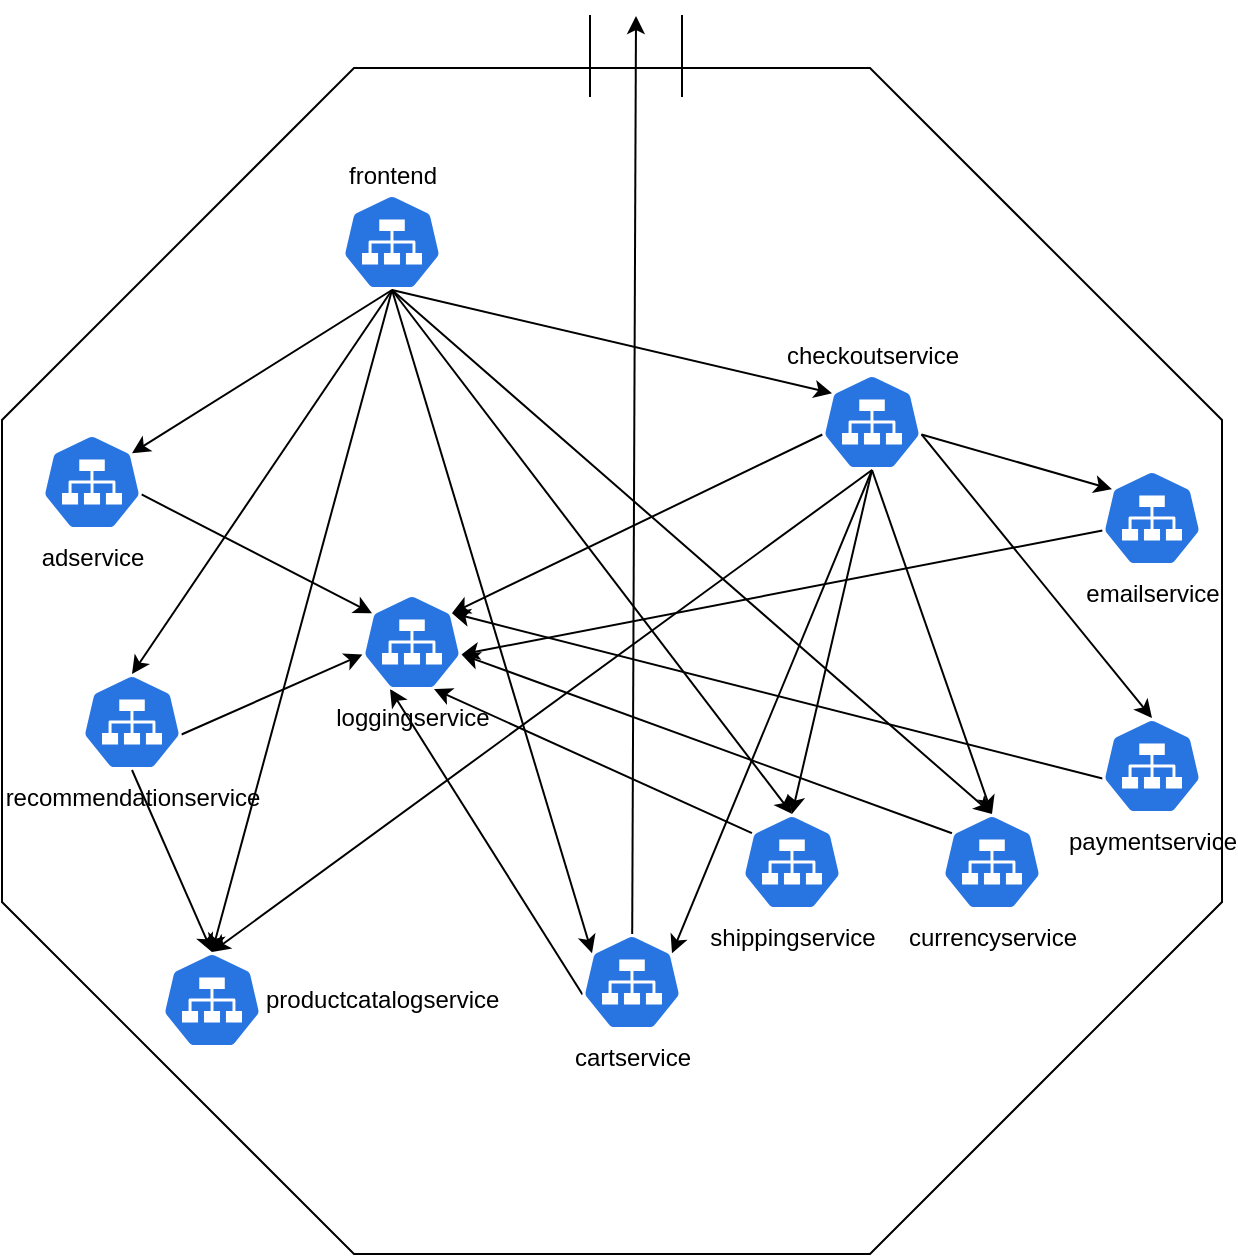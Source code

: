 <mxfile>
    <diagram id="mWL5_fbw6lB4HSHPfVF_" name="Page-1">
        <mxGraphModel dx="1316" dy="1942" grid="1" gridSize="10" guides="1" tooltips="1" connect="1" arrows="1" fold="1" page="1" pageScale="1" pageWidth="827" pageHeight="1169" math="0" shadow="0">
            <root>
                <mxCell id="0"/>
                <mxCell id="1" parent="0"/>
                <mxCell id="2" value="" style="whiteSpace=wrap;html=1;shape=mxgraph.basic.octagon2;align=center;verticalAlign=top;dx=88;labelPosition=center;verticalLabelPosition=bottom;" parent="1" vertex="1">
                    <mxGeometry x="90" y="-23" width="610" height="593" as="geometry"/>
                </mxCell>
                <mxCell id="3" value="frontend" style="sketch=0;html=1;dashed=0;whitespace=wrap;fillColor=#2875E2;strokeColor=#ffffff;points=[[0.005,0.63,0],[0.1,0.2,0],[0.9,0.2,0],[0.5,0,0],[0.995,0.63,0],[0.72,0.99,0],[0.5,1,0],[0.28,0.99,0]];verticalLabelPosition=top;align=center;verticalAlign=bottom;shape=mxgraph.kubernetes.icon;prIcon=svc;labelPosition=center;" parent="1" vertex="1">
                    <mxGeometry x="260" y="40" width="50" height="48" as="geometry"/>
                </mxCell>
                <mxCell id="35" style="edgeStyle=none;html=1;exitX=0.995;exitY=0.63;exitDx=0;exitDy=0;exitPerimeter=0;entryX=0.1;entryY=0.2;entryDx=0;entryDy=0;entryPerimeter=0;" edge="1" parent="1" source="4" target="34">
                    <mxGeometry relative="1" as="geometry"/>
                </mxCell>
                <mxCell id="4" value="adservice" style="sketch=0;html=1;dashed=0;whitespace=wrap;fillColor=#2875E2;strokeColor=#ffffff;points=[[0.005,0.63,0],[0.1,0.2,0],[0.9,0.2,0],[0.5,0,0],[0.995,0.63,0],[0.72,0.99,0],[0.5,1,0],[0.28,0.99,0]];verticalLabelPosition=bottom;align=center;verticalAlign=top;shape=mxgraph.kubernetes.icon;prIcon=svc" parent="1" vertex="1">
                    <mxGeometry x="110" y="160" width="50" height="48" as="geometry"/>
                </mxCell>
                <mxCell id="36" style="edgeStyle=none;html=1;exitX=0.995;exitY=0.63;exitDx=0;exitDy=0;exitPerimeter=0;entryX=0.005;entryY=0.63;entryDx=0;entryDy=0;entryPerimeter=0;" edge="1" parent="1" source="5" target="34">
                    <mxGeometry relative="1" as="geometry"/>
                </mxCell>
                <mxCell id="5" value="recommendationservice" style="sketch=0;html=1;dashed=0;whitespace=wrap;fillColor=#2875E2;strokeColor=#ffffff;points=[[0.005,0.63,0],[0.1,0.2,0],[0.9,0.2,0],[0.5,0,0],[0.995,0.63,0],[0.72,0.99,0],[0.5,1,0],[0.28,0.99,0]];verticalLabelPosition=bottom;align=center;verticalAlign=top;shape=mxgraph.kubernetes.icon;prIcon=svc" parent="1" vertex="1">
                    <mxGeometry x="130" y="280" width="50" height="48" as="geometry"/>
                </mxCell>
                <mxCell id="38" style="edgeStyle=none;html=1;exitX=0.1;exitY=0.2;exitDx=0;exitDy=0;exitPerimeter=0;entryX=0.72;entryY=0.99;entryDx=0;entryDy=0;entryPerimeter=0;" edge="1" parent="1" source="6" target="34">
                    <mxGeometry relative="1" as="geometry"/>
                </mxCell>
                <mxCell id="6" value="shippingservice" style="sketch=0;html=1;dashed=0;whitespace=wrap;fillColor=#2875E2;strokeColor=#ffffff;points=[[0.005,0.63,0],[0.1,0.2,0],[0.9,0.2,0],[0.5,0,0],[0.995,0.63,0],[0.72,0.99,0],[0.5,1,0],[0.28,0.99,0]];verticalLabelPosition=bottom;align=center;verticalAlign=top;shape=mxgraph.kubernetes.icon;prIcon=svc" parent="1" vertex="1">
                    <mxGeometry x="460" y="350" width="50" height="48" as="geometry"/>
                </mxCell>
                <mxCell id="39" style="edgeStyle=none;html=1;exitX=0.1;exitY=0.2;exitDx=0;exitDy=0;exitPerimeter=0;entryX=0.995;entryY=0.63;entryDx=0;entryDy=0;entryPerimeter=0;" edge="1" parent="1" source="7" target="34">
                    <mxGeometry relative="1" as="geometry"/>
                </mxCell>
                <mxCell id="7" value="currencyservice" style="sketch=0;html=1;dashed=0;whitespace=wrap;fillColor=#2875E2;strokeColor=#ffffff;points=[[0.005,0.63,0],[0.1,0.2,0],[0.9,0.2,0],[0.5,0,0],[0.995,0.63,0],[0.72,0.99,0],[0.5,1,0],[0.28,0.99,0]];verticalLabelPosition=bottom;align=center;verticalAlign=top;shape=mxgraph.kubernetes.icon;prIcon=svc" parent="1" vertex="1">
                    <mxGeometry x="560" y="350" width="50" height="48" as="geometry"/>
                </mxCell>
                <mxCell id="42" style="edgeStyle=none;html=1;exitX=0.005;exitY=0.63;exitDx=0;exitDy=0;exitPerimeter=0;entryX=0.9;entryY=0.2;entryDx=0;entryDy=0;entryPerimeter=0;" edge="1" parent="1" source="8" target="34">
                    <mxGeometry relative="1" as="geometry"/>
                </mxCell>
                <mxCell id="8" value="checkoutservice" style="sketch=0;html=1;dashed=0;whitespace=wrap;fillColor=#2875E2;strokeColor=#ffffff;points=[[0.005,0.63,0],[0.1,0.2,0],[0.9,0.2,0],[0.5,0,0],[0.995,0.63,0],[0.72,0.99,0],[0.5,1,0],[0.28,0.99,0]];verticalLabelPosition=top;align=center;verticalAlign=bottom;shape=mxgraph.kubernetes.icon;prIcon=svc;labelPosition=center;" parent="1" vertex="1">
                    <mxGeometry x="500" y="130" width="50" height="48" as="geometry"/>
                </mxCell>
                <mxCell id="9" value="productcatalogservice" style="sketch=0;html=1;dashed=0;whitespace=wrap;fillColor=#2875E2;strokeColor=#ffffff;points=[[0.005,0.63,0],[0.1,0.2,0],[0.9,0.2,0],[0.5,0,0],[0.995,0.63,0],[0.72,0.99,0],[0.5,1,0],[0.28,0.99,0]];verticalLabelPosition=middle;align=left;verticalAlign=middle;shape=mxgraph.kubernetes.icon;prIcon=svc;labelPosition=right;" parent="1" vertex="1">
                    <mxGeometry x="170" y="419" width="50" height="48" as="geometry"/>
                </mxCell>
                <mxCell id="10" value="" style="endArrow=classic;html=1;exitX=0.5;exitY=1;exitDx=0;exitDy=0;exitPerimeter=0;entryX=0.5;entryY=0;entryDx=0;entryDy=0;entryPerimeter=0;" parent="1" source="5" target="9" edge="1">
                    <mxGeometry width="50" height="50" relative="1" as="geometry">
                        <mxPoint x="350" y="390" as="sourcePoint"/>
                        <mxPoint x="400" y="340" as="targetPoint"/>
                    </mxGeometry>
                </mxCell>
                <mxCell id="11" value="" style="endArrow=classic;html=1;exitX=0.5;exitY=1;exitDx=0;exitDy=0;exitPerimeter=0;entryX=0.9;entryY=0.2;entryDx=0;entryDy=0;entryPerimeter=0;" parent="1" source="3" target="4" edge="1">
                    <mxGeometry width="50" height="50" relative="1" as="geometry">
                        <mxPoint x="390" y="230" as="sourcePoint"/>
                        <mxPoint x="440" y="180" as="targetPoint"/>
                    </mxGeometry>
                </mxCell>
                <mxCell id="12" value="" style="endArrow=classic;html=1;exitX=0.5;exitY=1;exitDx=0;exitDy=0;exitPerimeter=0;entryX=0.5;entryY=0;entryDx=0;entryDy=0;entryPerimeter=0;" parent="1" source="3" target="5" edge="1">
                    <mxGeometry width="50" height="50" relative="1" as="geometry">
                        <mxPoint x="430" y="210" as="sourcePoint"/>
                        <mxPoint x="480" y="160" as="targetPoint"/>
                    </mxGeometry>
                </mxCell>
                <mxCell id="14" value="" style="endArrow=classic;html=1;exitX=0.5;exitY=1;exitDx=0;exitDy=0;exitPerimeter=0;entryX=0.5;entryY=0;entryDx=0;entryDy=0;entryPerimeter=0;" parent="1" source="3" target="6" edge="1">
                    <mxGeometry width="50" height="50" relative="1" as="geometry">
                        <mxPoint x="450" y="200" as="sourcePoint"/>
                        <mxPoint x="500" y="150" as="targetPoint"/>
                    </mxGeometry>
                </mxCell>
                <mxCell id="15" value="" style="endArrow=classic;html=1;exitX=0.5;exitY=1;exitDx=0;exitDy=0;exitPerimeter=0;entryX=0.5;entryY=0;entryDx=0;entryDy=0;entryPerimeter=0;" parent="1" source="3" target="7" edge="1">
                    <mxGeometry width="50" height="50" relative="1" as="geometry">
                        <mxPoint x="470" y="210" as="sourcePoint"/>
                        <mxPoint x="520" y="160" as="targetPoint"/>
                    </mxGeometry>
                </mxCell>
                <mxCell id="16" value="" style="endArrow=classic;html=1;exitX=0.5;exitY=1;exitDx=0;exitDy=0;exitPerimeter=0;entryX=0.1;entryY=0.2;entryDx=0;entryDy=0;entryPerimeter=0;" parent="1" source="3" target="8" edge="1">
                    <mxGeometry width="50" height="50" relative="1" as="geometry">
                        <mxPoint x="500" y="180" as="sourcePoint"/>
                        <mxPoint x="550" y="130" as="targetPoint"/>
                    </mxGeometry>
                </mxCell>
                <mxCell id="17" value="" style="endArrow=classic;html=1;exitX=0.5;exitY=1;exitDx=0;exitDy=0;exitPerimeter=0;entryX=0.5;entryY=0;entryDx=0;entryDy=0;entryPerimeter=0;" parent="1" source="3" target="9" edge="1">
                    <mxGeometry width="50" height="50" relative="1" as="geometry">
                        <mxPoint x="290" y="560" as="sourcePoint"/>
                        <mxPoint x="340" y="510" as="targetPoint"/>
                    </mxGeometry>
                </mxCell>
                <mxCell id="18" value="" style="endArrow=classic;html=1;entryX=0.5;entryY=0;entryDx=0;entryDy=0;entryPerimeter=0;exitX=0.5;exitY=1;exitDx=0;exitDy=0;exitPerimeter=0;" parent="1" source="8" target="9" edge="1">
                    <mxGeometry width="50" height="50" relative="1" as="geometry">
                        <mxPoint x="430" y="460" as="sourcePoint"/>
                        <mxPoint x="480" y="410" as="targetPoint"/>
                    </mxGeometry>
                </mxCell>
                <mxCell id="37" style="edgeStyle=none;html=1;exitX=0.005;exitY=0.63;exitDx=0;exitDy=0;exitPerimeter=0;entryX=0.28;entryY=0.99;entryDx=0;entryDy=0;entryPerimeter=0;" edge="1" parent="1" source="19" target="34">
                    <mxGeometry relative="1" as="geometry"/>
                </mxCell>
                <mxCell id="19" value="cartservice" style="sketch=0;html=1;dashed=0;whitespace=wrap;fillColor=#2875E2;strokeColor=#ffffff;points=[[0.005,0.63,0],[0.1,0.2,0],[0.9,0.2,0],[0.5,0,0],[0.995,0.63,0],[0.72,0.99,0],[0.5,1,0],[0.28,0.99,0]];verticalLabelPosition=bottom;align=center;verticalAlign=top;shape=mxgraph.kubernetes.icon;prIcon=svc" parent="1" vertex="1">
                    <mxGeometry x="380" y="410" width="50" height="48" as="geometry"/>
                </mxCell>
                <mxCell id="20" value="" style="endArrow=classic;html=1;exitX=0.5;exitY=1;exitDx=0;exitDy=0;exitPerimeter=0;entryX=0.1;entryY=0.2;entryDx=0;entryDy=0;entryPerimeter=0;" parent="1" source="3" target="19" edge="1">
                    <mxGeometry width="50" height="50" relative="1" as="geometry">
                        <mxPoint x="370" y="280" as="sourcePoint"/>
                        <mxPoint x="420" y="230" as="targetPoint"/>
                    </mxGeometry>
                </mxCell>
                <mxCell id="22" value="" style="endArrow=classic;html=1;entryX=0.5;entryY=0;entryDx=0;entryDy=0;" parent="1" source="19" target="32" edge="1">
                    <mxGeometry width="50" height="50" relative="1" as="geometry">
                        <mxPoint x="480" y="490" as="sourcePoint"/>
                        <mxPoint x="409" y="-90" as="targetPoint"/>
                    </mxGeometry>
                </mxCell>
                <mxCell id="23" value="" style="endArrow=classic;html=1;exitX=0.5;exitY=1;exitDx=0;exitDy=0;exitPerimeter=0;entryX=0.9;entryY=0.2;entryDx=0;entryDy=0;entryPerimeter=0;" parent="1" source="8" target="19" edge="1">
                    <mxGeometry width="50" height="50" relative="1" as="geometry">
                        <mxPoint x="440" y="310" as="sourcePoint"/>
                        <mxPoint x="490" y="260" as="targetPoint"/>
                    </mxGeometry>
                </mxCell>
                <mxCell id="24" value="" style="endArrow=classic;html=1;exitX=0.5;exitY=1;exitDx=0;exitDy=0;exitPerimeter=0;entryX=0.5;entryY=0;entryDx=0;entryDy=0;entryPerimeter=0;" parent="1" source="8" target="6" edge="1">
                    <mxGeometry width="50" height="50" relative="1" as="geometry">
                        <mxPoint x="580" y="230" as="sourcePoint"/>
                        <mxPoint x="630" y="180" as="targetPoint"/>
                    </mxGeometry>
                </mxCell>
                <mxCell id="25" value="" style="endArrow=classic;html=1;exitX=0.5;exitY=1;exitDx=0;exitDy=0;exitPerimeter=0;entryX=0.5;entryY=0;entryDx=0;entryDy=0;entryPerimeter=0;" parent="1" source="8" target="7" edge="1">
                    <mxGeometry width="50" height="50" relative="1" as="geometry">
                        <mxPoint x="510" y="190" as="sourcePoint"/>
                        <mxPoint x="630" y="320" as="targetPoint"/>
                    </mxGeometry>
                </mxCell>
                <mxCell id="40" style="edgeStyle=none;html=1;exitX=0.005;exitY=0.63;exitDx=0;exitDy=0;exitPerimeter=0;entryX=0.9;entryY=0.2;entryDx=0;entryDy=0;entryPerimeter=0;" edge="1" parent="1" source="27" target="34">
                    <mxGeometry relative="1" as="geometry"/>
                </mxCell>
                <mxCell id="27" value="paymentservice" style="sketch=0;html=1;dashed=0;whitespace=wrap;fillColor=#2875E2;strokeColor=#ffffff;points=[[0.005,0.63,0],[0.1,0.2,0],[0.9,0.2,0],[0.5,0,0],[0.995,0.63,0],[0.72,0.99,0],[0.5,1,0],[0.28,0.99,0]];verticalLabelPosition=bottom;align=center;verticalAlign=top;shape=mxgraph.kubernetes.icon;prIcon=svc;labelPosition=center;" parent="1" vertex="1">
                    <mxGeometry x="640" y="302" width="50" height="48" as="geometry"/>
                </mxCell>
                <mxCell id="41" style="edgeStyle=none;html=1;exitX=0.005;exitY=0.63;exitDx=0;exitDy=0;exitPerimeter=0;entryX=0.995;entryY=0.63;entryDx=0;entryDy=0;entryPerimeter=0;" edge="1" parent="1" source="28" target="34">
                    <mxGeometry relative="1" as="geometry"/>
                </mxCell>
                <mxCell id="28" value="emailservice" style="sketch=0;html=1;dashed=0;whitespace=wrap;fillColor=#2875E2;strokeColor=#ffffff;points=[[0.005,0.63,0],[0.1,0.2,0],[0.9,0.2,0],[0.5,0,0],[0.995,0.63,0],[0.72,0.99,0],[0.5,1,0],[0.28,0.99,0]];verticalLabelPosition=bottom;align=center;verticalAlign=top;shape=mxgraph.kubernetes.icon;prIcon=svc;labelPosition=center;" parent="1" vertex="1">
                    <mxGeometry x="640" y="178" width="50" height="48" as="geometry"/>
                </mxCell>
                <mxCell id="29" value="" style="endArrow=classic;html=1;exitX=0.995;exitY=0.63;exitDx=0;exitDy=0;exitPerimeter=0;entryX=0.5;entryY=0;entryDx=0;entryDy=0;entryPerimeter=0;" parent="1" source="8" target="27" edge="1">
                    <mxGeometry width="50" height="50" relative="1" as="geometry">
                        <mxPoint x="560" y="180" as="sourcePoint"/>
                        <mxPoint x="610" y="130" as="targetPoint"/>
                    </mxGeometry>
                </mxCell>
                <mxCell id="30" value="" style="endArrow=classic;html=1;exitX=0.995;exitY=0.63;exitDx=0;exitDy=0;exitPerimeter=0;entryX=0.1;entryY=0.2;entryDx=0;entryDy=0;entryPerimeter=0;" parent="1" source="8" target="28" edge="1">
                    <mxGeometry width="50" height="50" relative="1" as="geometry">
                        <mxPoint x="580" y="200" as="sourcePoint"/>
                        <mxPoint x="630" y="150" as="targetPoint"/>
                    </mxGeometry>
                </mxCell>
                <mxCell id="32" value="" style="shape=partialRectangle;whiteSpace=wrap;html=1;bottom=0;top=0;fillColor=none;" parent="1" vertex="1">
                    <mxGeometry x="384" y="-49" width="46" height="40" as="geometry"/>
                </mxCell>
                <mxCell id="34" value="loggingservice" style="sketch=0;html=1;dashed=0;whitespace=wrap;fillColor=#2875E2;strokeColor=#ffffff;points=[[0.005,0.63,0],[0.1,0.2,0],[0.9,0.2,0],[0.5,0,0],[0.995,0.63,0],[0.72,0.99,0],[0.5,1,0],[0.28,0.99,0]];verticalLabelPosition=bottom;align=center;verticalAlign=top;shape=mxgraph.kubernetes.icon;prIcon=svc" vertex="1" parent="1">
                    <mxGeometry x="270" y="240" width="50" height="48" as="geometry"/>
                </mxCell>
            </root>
        </mxGraphModel>
    </diagram>
</mxfile>